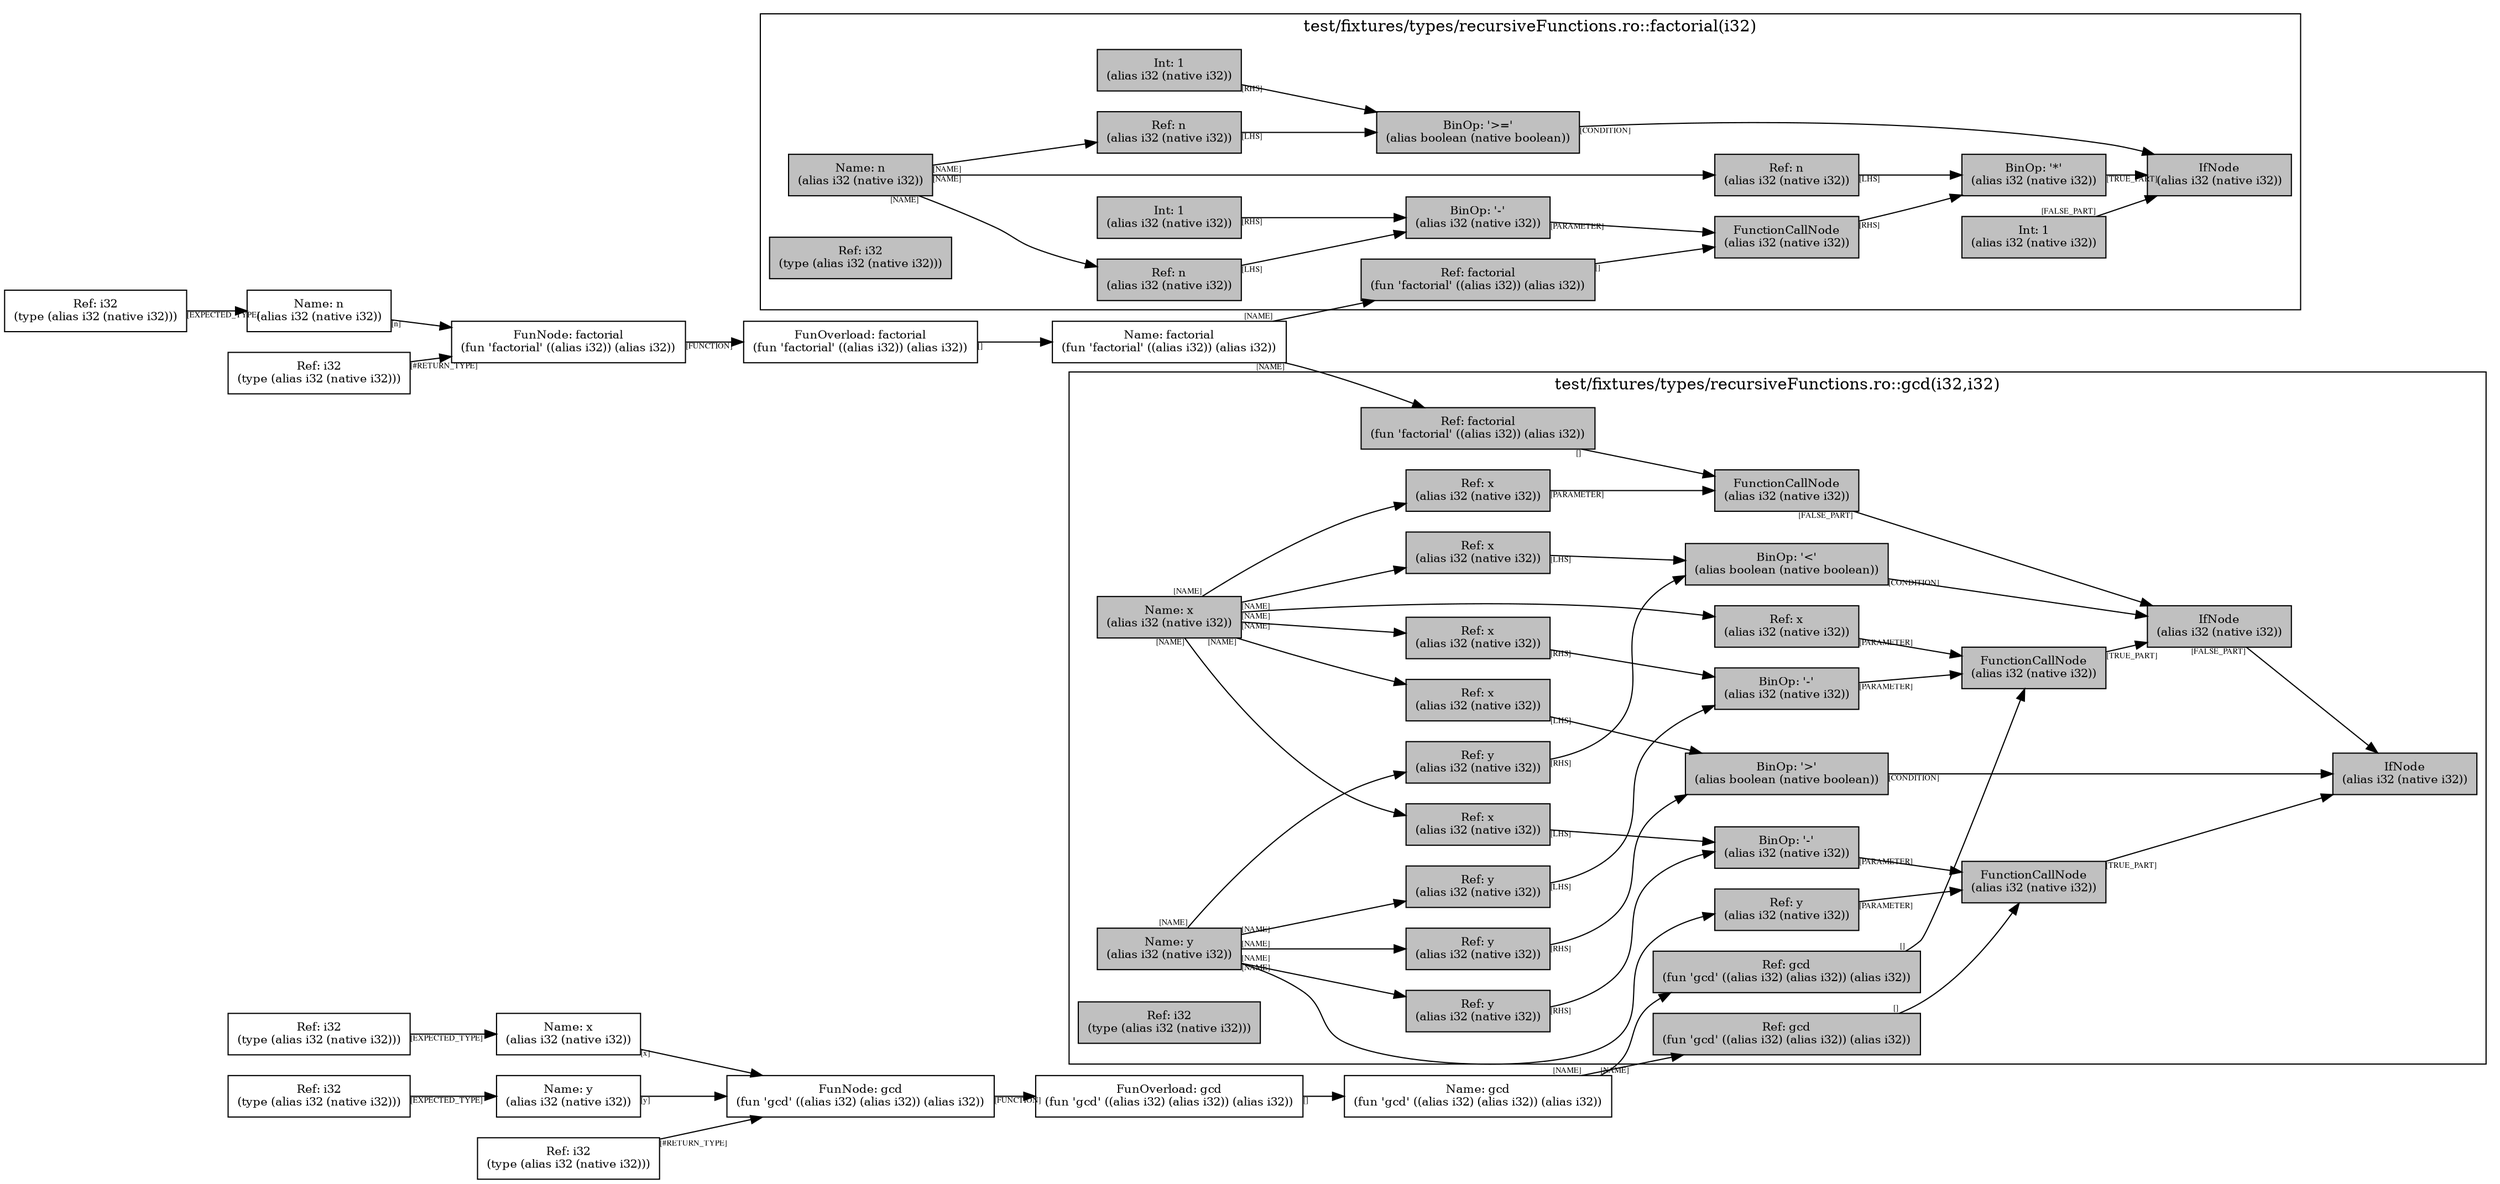 digraph Document {
  node [shape=box,fontsize=10]; rankdir=LR;
  1 [label="FunOverload: factorial\n(fun 'factorial' ((alias i32)) (alias i32))", fillcolor=grey];
  2 [label="FunNode: factorial\n(fun 'factorial' ((alias i32)) (alias i32))", fillcolor=grey];
  3 [label="Ref: i32\n(type (alias i32 (native i32)))", fillcolor=grey];
  4 [label="Name: n\n(alias i32 (native i32))", fillcolor=grey];
  5 [label="Ref: i32\n(type (alias i32 (native i32)))", fillcolor=grey];
  6 [label="Name: factorial\n(fun 'factorial' ((alias i32)) (alias i32))", fillcolor=grey];
  7 [label="FunOverload: gcd\n(fun 'gcd' ((alias i32) (alias i32)) (alias i32))", fillcolor=grey];
  8 [label="FunNode: gcd\n(fun 'gcd' ((alias i32) (alias i32)) (alias i32))", fillcolor=grey];
  9 [label="Ref: i32\n(type (alias i32 (native i32)))", fillcolor=grey];
  10 [label="Name: x\n(alias i32 (native i32))", fillcolor=grey];
  11 [label="Ref: i32\n(type (alias i32 (native i32)))", fillcolor=grey];
  12 [label="Name: y\n(alias i32 (native i32))", fillcolor=grey];
  13 [label="Ref: i32\n(type (alias i32 (native i32)))", fillcolor=grey];
  14 [label="Name: gcd\n(fun 'gcd' ((alias i32) (alias i32)) (alias i32))", fillcolor=grey];
  subgraph cluster0 { rankdir=TB;
    node [style=filled, fillcolor=grey];
    15 [label="Name: n\n(alias i32 (native i32))", fillcolor=grey];
    16 [label="IfNode\n(alias i32 (native i32))", fillcolor=grey];
    17 [label="BinOp: '*'\n(alias i32 (native i32))", fillcolor=grey];
    18 [label="Ref: n\n(alias i32 (native i32))", fillcolor=grey];
    19 [label="FunctionCallNode\n(alias i32 (native i32))", fillcolor=grey];
    20 [label="Ref: factorial\n(fun 'factorial' ((alias i32)) (alias i32))", fillcolor=grey];
    21 [label="BinOp: '-'\n(alias i32 (native i32))", fillcolor=grey];
    22 [label="Ref: n\n(alias i32 (native i32))", fillcolor=grey];
    23 [label="Int: 1\n(alias i32 (native i32))", fillcolor=grey];
    24 [label="BinOp: '>='\n(alias boolean (native boolean))", fillcolor=grey];
    25 [label="Ref: n\n(alias i32 (native i32))", fillcolor=grey];
    26 [label="Int: 1\n(alias i32 (native i32))", fillcolor=grey];
    27 [label="Int: 1\n(alias i32 (native i32))", fillcolor=grey];
    28 [label="Ref: i32\n(type (alias i32 (native i32)))", fillcolor=grey];
    15 -> 18[taillabel="[NAME]" fontname="times" fontsize = 7 color="black" ];
    15 -> 22[taillabel="[NAME]" fontname="times" fontsize = 7 color="black" ];
    15 -> 25[taillabel="[NAME]" fontname="times" fontsize = 7 color="black" ];
    17 -> 16[taillabel="[TRUE_PART]" fontname="times" fontsize = 7 color="black" ];
    18 -> 17[taillabel="[LHS]" fontname="times" fontsize = 7 color="black" ];
    19 -> 17[taillabel="[RHS]" fontname="times" fontsize = 7 color="black" ];
    20 -> 19[taillabel="[]" fontname="times" fontsize = 7 color="black" ];
    21 -> 19[taillabel="[PARAMETER]" fontname="times" fontsize = 7 color="black" ];
    22 -> 21[taillabel="[LHS]" fontname="times" fontsize = 7 color="black" ];
    23 -> 21[taillabel="[RHS]" fontname="times" fontsize = 7 color="black" ];
    24 -> 16[taillabel="[CONDITION]" fontname="times" fontsize = 7 color="black" ];
    25 -> 24[taillabel="[LHS]" fontname="times" fontsize = 7 color="black" ];
    26 -> 24[taillabel="[RHS]" fontname="times" fontsize = 7 color="black" ];
    27 -> 16[taillabel="[FALSE_PART]" fontname="times" fontsize = 7 color="black" ];
  label="test/fixtures/types/recursiveFunctions.ro::factorial(i32)";
}
  subgraph cluster1 { rankdir=TB;
    node [style=filled, fillcolor=grey];
    29 [label="Name: x\n(alias i32 (native i32))", fillcolor=grey];
    30 [label="Name: y\n(alias i32 (native i32))", fillcolor=grey];
    31 [label="IfNode\n(alias i32 (native i32))", fillcolor=grey];
    32 [label="FunctionCallNode\n(alias i32 (native i32))", fillcolor=grey];
    33 [label="Ref: gcd\n(fun 'gcd' ((alias i32) (alias i32)) (alias i32))", fillcolor=grey];
    34 [label="BinOp: '-'\n(alias i32 (native i32))", fillcolor=grey];
    35 [label="Ref: x\n(alias i32 (native i32))", fillcolor=grey];
    36 [label="Ref: y\n(alias i32 (native i32))", fillcolor=grey];
    37 [label="Ref: y\n(alias i32 (native i32))", fillcolor=grey];
    38 [label="BinOp: '>'\n(alias boolean (native boolean))", fillcolor=grey];
    39 [label="Ref: x\n(alias i32 (native i32))", fillcolor=grey];
    40 [label="Ref: y\n(alias i32 (native i32))", fillcolor=grey];
    41 [label="IfNode\n(alias i32 (native i32))", fillcolor=grey];
    42 [label="FunctionCallNode\n(alias i32 (native i32))", fillcolor=grey];
    43 [label="Ref: gcd\n(fun 'gcd' ((alias i32) (alias i32)) (alias i32))", fillcolor=grey];
    44 [label="Ref: x\n(alias i32 (native i32))", fillcolor=grey];
    45 [label="BinOp: '-'\n(alias i32 (native i32))", fillcolor=grey];
    46 [label="Ref: y\n(alias i32 (native i32))", fillcolor=grey];
    47 [label="Ref: x\n(alias i32 (native i32))", fillcolor=grey];
    48 [label="BinOp: '<'\n(alias boolean (native boolean))", fillcolor=grey];
    49 [label="Ref: x\n(alias i32 (native i32))", fillcolor=grey];
    50 [label="Ref: y\n(alias i32 (native i32))", fillcolor=grey];
    51 [label="FunctionCallNode\n(alias i32 (native i32))", fillcolor=grey];
    52 [label="Ref: factorial\n(fun 'factorial' ((alias i32)) (alias i32))", fillcolor=grey];
    53 [label="Ref: x\n(alias i32 (native i32))", fillcolor=grey];
    54 [label="Ref: i32\n(type (alias i32 (native i32)))", fillcolor=grey];
    29 -> 35[taillabel="[NAME]" fontname="times" fontsize = 7 color="black" ];
    29 -> 39[taillabel="[NAME]" fontname="times" fontsize = 7 color="black" ];
    29 -> 44[taillabel="[NAME]" fontname="times" fontsize = 7 color="black" ];
    29 -> 47[taillabel="[NAME]" fontname="times" fontsize = 7 color="black" ];
    29 -> 49[taillabel="[NAME]" fontname="times" fontsize = 7 color="black" ];
    29 -> 53[taillabel="[NAME]" fontname="times" fontsize = 7 color="black" ];
    30 -> 36[taillabel="[NAME]" fontname="times" fontsize = 7 color="black" ];
    30 -> 37[taillabel="[NAME]" fontname="times" fontsize = 7 color="black" ];
    30 -> 40[taillabel="[NAME]" fontname="times" fontsize = 7 color="black" ];
    30 -> 46[taillabel="[NAME]" fontname="times" fontsize = 7 color="black" ];
    30 -> 50[taillabel="[NAME]" fontname="times" fontsize = 7 color="black" ];
    32 -> 31[taillabel="[TRUE_PART]" fontname="times" fontsize = 7 color="black" ];
    33 -> 32[taillabel="[]" fontname="times" fontsize = 7 color="black" ];
    34 -> 32[taillabel="[PARAMETER]" fontname="times" fontsize = 7 color="black" ];
    35 -> 34[taillabel="[LHS]" fontname="times" fontsize = 7 color="black" ];
    36 -> 34[taillabel="[RHS]" fontname="times" fontsize = 7 color="black" ];
    37 -> 32[taillabel="[PARAMETER]" fontname="times" fontsize = 7 color="black" ];
    38 -> 31[taillabel="[CONDITION]" fontname="times" fontsize = 7 color="black" ];
    39 -> 38[taillabel="[LHS]" fontname="times" fontsize = 7 color="black" ];
    40 -> 38[taillabel="[RHS]" fontname="times" fontsize = 7 color="black" ];
    41 -> 31[taillabel="[FALSE_PART]" fontname="times" fontsize = 7 color="black" ];
    42 -> 41[taillabel="[TRUE_PART]" fontname="times" fontsize = 7 color="black" ];
    43 -> 42[taillabel="[]" fontname="times" fontsize = 7 color="black" ];
    44 -> 42[taillabel="[PARAMETER]" fontname="times" fontsize = 7 color="black" ];
    45 -> 42[taillabel="[PARAMETER]" fontname="times" fontsize = 7 color="black" ];
    46 -> 45[taillabel="[LHS]" fontname="times" fontsize = 7 color="black" ];
    47 -> 45[taillabel="[RHS]" fontname="times" fontsize = 7 color="black" ];
    48 -> 41[taillabel="[CONDITION]" fontname="times" fontsize = 7 color="black" ];
    49 -> 48[taillabel="[LHS]" fontname="times" fontsize = 7 color="black" ];
    50 -> 48[taillabel="[RHS]" fontname="times" fontsize = 7 color="black" ];
    51 -> 41[taillabel="[FALSE_PART]" fontname="times" fontsize = 7 color="black" ];
    52 -> 51[taillabel="[]" fontname="times" fontsize = 7 color="black" ];
    53 -> 51[taillabel="[PARAMETER]" fontname="times" fontsize = 7 color="black" ];
  label="test/fixtures/types/recursiveFunctions.ro::gcd(i32,i32)";
}
  1 -> 6[taillabel="[]" fontname="times" fontsize = 7 color="black" ];
  2 -> 1[taillabel="[FUNCTION]" fontname="times" fontsize = 7 color="black" ];
  3 -> 4[taillabel="[EXPECTED_TYPE]" fontname="times" fontsize = 7 color="black" ];
  4 -> 2[taillabel="[n]" fontname="times" fontsize = 7 color="black" ];
  5 -> 2[taillabel="[#RETURN_TYPE]" fontname="times" fontsize = 7 color="black" ];
  6 -> 20[taillabel="[NAME]" fontname="times" fontsize = 7 color="black" ];
  6 -> 52[taillabel="[NAME]" fontname="times" fontsize = 7 color="black" ];
  7 -> 14[taillabel="[]" fontname="times" fontsize = 7 color="black" ];
  8 -> 7[taillabel="[FUNCTION]" fontname="times" fontsize = 7 color="black" ];
  9 -> 10[taillabel="[EXPECTED_TYPE]" fontname="times" fontsize = 7 color="black" ];
  10 -> 8[taillabel="[x]" fontname="times" fontsize = 7 color="black" ];
  11 -> 12[taillabel="[EXPECTED_TYPE]" fontname="times" fontsize = 7 color="black" ];
  12 -> 8[taillabel="[y]" fontname="times" fontsize = 7 color="black" ];
  13 -> 8[taillabel="[#RETURN_TYPE]" fontname="times" fontsize = 7 color="black" ];
  14 -> 33[taillabel="[NAME]" fontname="times" fontsize = 7 color="black" ];
  14 -> 43[taillabel="[NAME]" fontname="times" fontsize = 7 color="black" ];
  label="";
}
